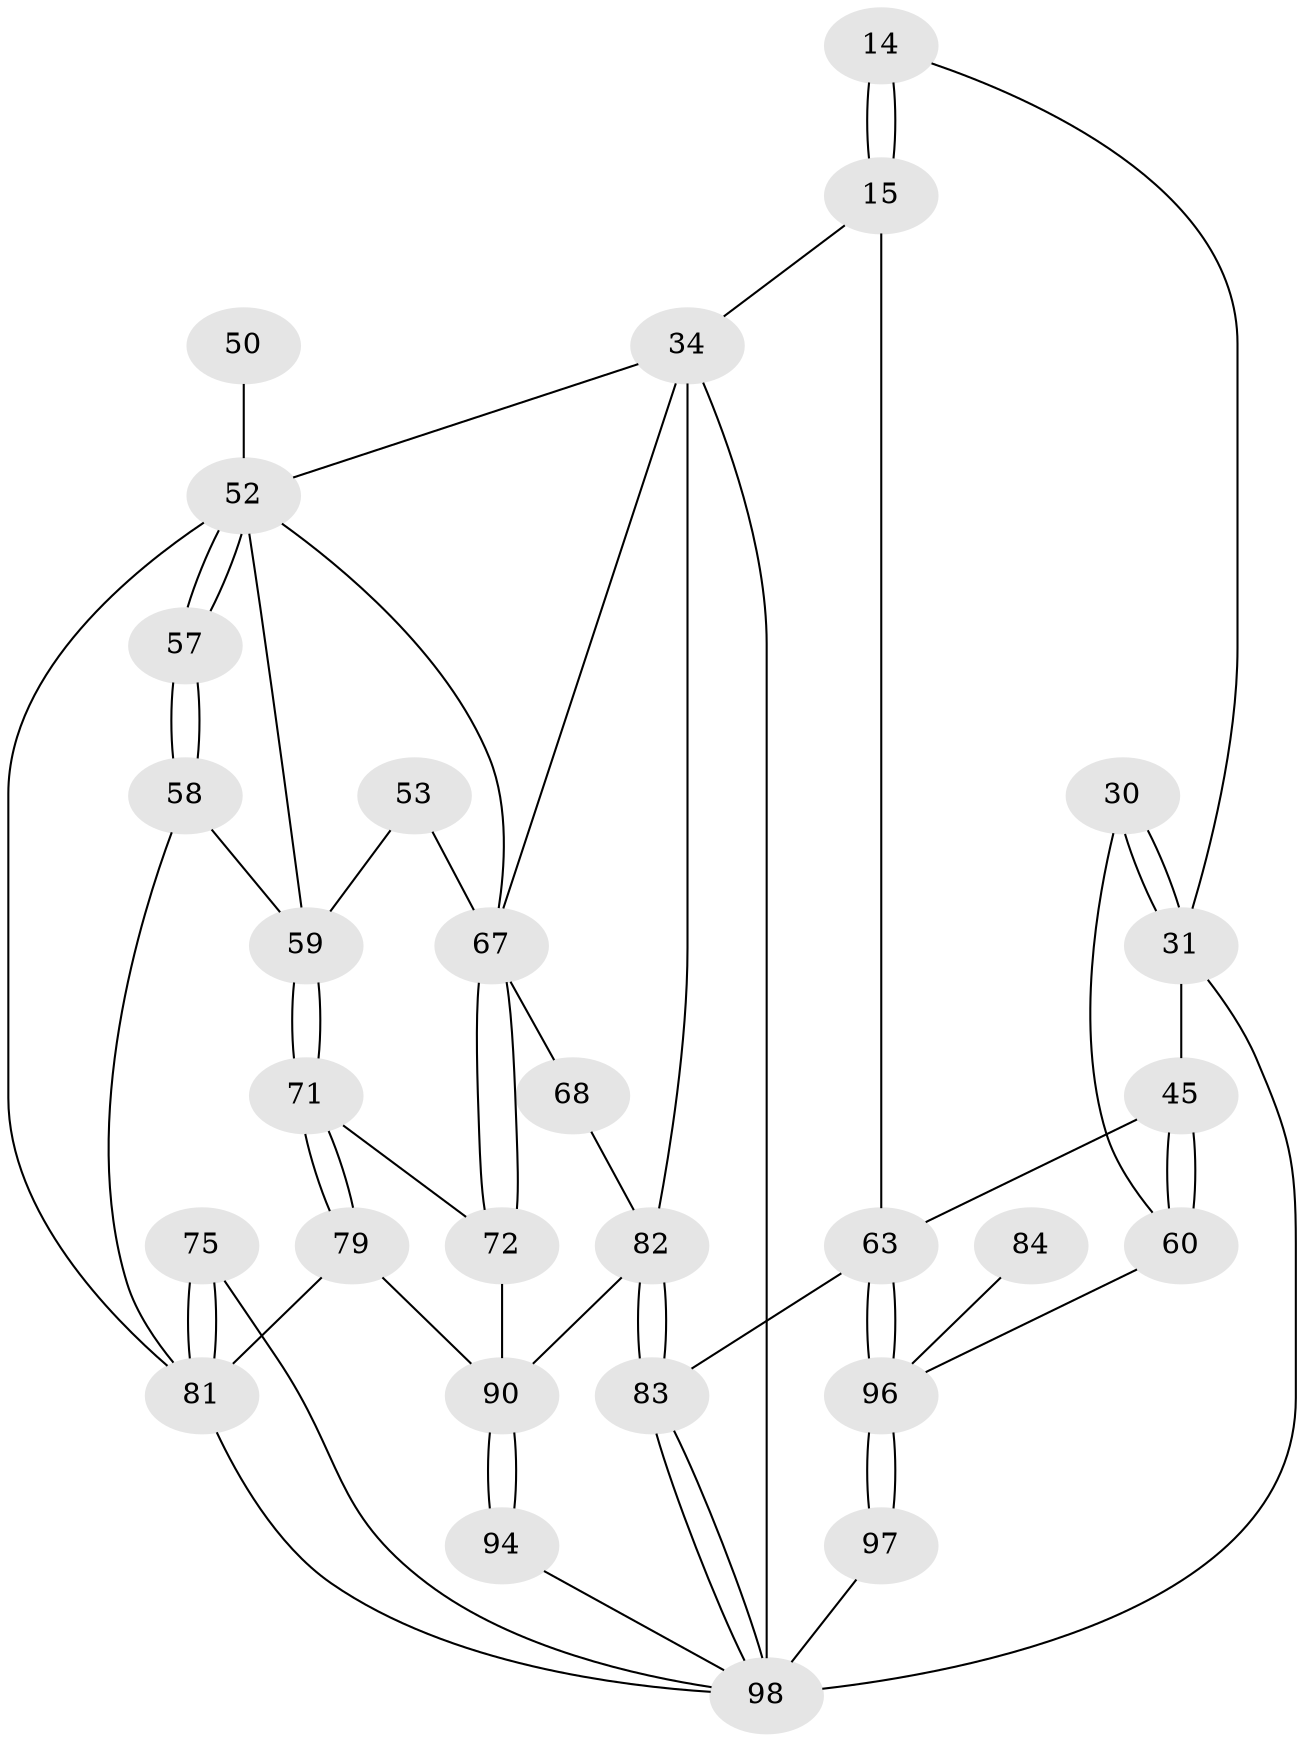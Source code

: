 // original degree distribution, {3: 0.030612244897959183, 6: 0.21428571428571427, 5: 0.5408163265306123, 4: 0.21428571428571427}
// Generated by graph-tools (version 1.1) at 2025/06/03/04/25 22:06:10]
// undirected, 29 vertices, 61 edges
graph export_dot {
graph [start="1"]
  node [color=gray90,style=filled];
  14 [pos="+0.621348686627861+0.38393385809792113"];
  15 [pos="+0.6084900721775801+0.3872562350693974",super="+7+6+13"];
  30 [pos="+0.7581011312579781+0.6263618558224802"];
  31 [pos="+0.7404332717629363+0.6334490681031018",super="+24+29"];
  34 [pos="+0.4580533606164628+0.4291333559525538",super="+18+19+20"];
  45 [pos="+0.9171333034020841+0.6058420063004499",super="+32+26+21"];
  50 [pos="+0.32238970644990295+0.6012138213471077"];
  52 [pos="+0.3274241845297462+0.6028676471765386",super="+49+51"];
  53 [pos="+0.17760645773743877+0.6646319156270063"];
  57 [pos="+0.347799669590813+0.6192934130686928"];
  58 [pos="+0.3394438502190843+0.7038129958827918"];
  59 [pos="+0.2594888484693378+0.7021528767415199",super="+56"];
  60 [pos="+0.8915256399901436+0.6576628480929043"];
  63 [pos="+1+1",super="+3+12+28"];
  67 [pos="+0.1182055974925972+0.7645306757127572",super="+55"];
  68 [pos="+0.07900729187628666+0.7824370003379448",super="+66"];
  71 [pos="+0.2537722615980639+0.7646099180162277"];
  72 [pos="+0.18352391825168596+0.8030446673120303"];
  75 [pos="+0.5521498193615281+0.7834429840678818"];
  79 [pos="+0.3311400099065917+0.8447290906906596"];
  81 [pos="+0.4041361818439397+0.8808756266004079",super="+78+70+69+48"];
  82 [pos="+0+1",super="+80+38"];
  83 [pos="+0+1",super="+4"];
  84 [pos="+0.9488841486293558+0.8270902848091513"];
  90 [pos="+0.22915308623238043+0.8903161733686563",super="+85+86"];
  94 [pos="+0.2299804549314953+0.9446340648621661"];
  96 [pos="+0.8338093948554015+1",super="+88+87+76"];
  97 [pos="+0.7179806488051602+1",super="+91"];
  98 [pos="+0.3176479118480879+1",super="+95+93+92"];
  14 -- 15 [weight=2];
  14 -- 15;
  14 -- 31;
  15 -- 63 [weight=2];
  15 -- 34 [weight=2];
  30 -- 31 [weight=2];
  30 -- 31;
  30 -- 60;
  31 -- 45 [weight=2];
  31 -- 98 [weight=2];
  34 -- 98 [weight=2];
  34 -- 82 [weight=2];
  34 -- 67;
  34 -- 52 [weight=2];
  45 -- 60;
  45 -- 60;
  45 -- 63 [weight=3];
  50 -- 52 [weight=3];
  52 -- 57 [weight=2];
  52 -- 57;
  52 -- 81;
  52 -- 67;
  52 -- 59;
  53 -- 67 [weight=2];
  53 -- 59;
  57 -- 58;
  57 -- 58;
  58 -- 59;
  58 -- 81;
  59 -- 71;
  59 -- 71;
  60 -- 96;
  63 -- 96 [weight=3];
  63 -- 96;
  63 -- 83 [weight=2];
  67 -- 68 [weight=2];
  67 -- 72;
  67 -- 72;
  68 -- 82 [weight=2];
  71 -- 72;
  71 -- 79;
  71 -- 79;
  72 -- 90;
  75 -- 81 [weight=2];
  75 -- 81;
  75 -- 98;
  79 -- 90;
  79 -- 81;
  81 -- 98 [weight=2];
  82 -- 83 [weight=3];
  82 -- 83;
  82 -- 90;
  83 -- 98;
  83 -- 98;
  84 -- 96 [weight=3];
  90 -- 94 [weight=2];
  90 -- 94;
  94 -- 98;
  96 -- 97 [weight=3];
  96 -- 97;
  97 -- 98 [weight=3];
}
